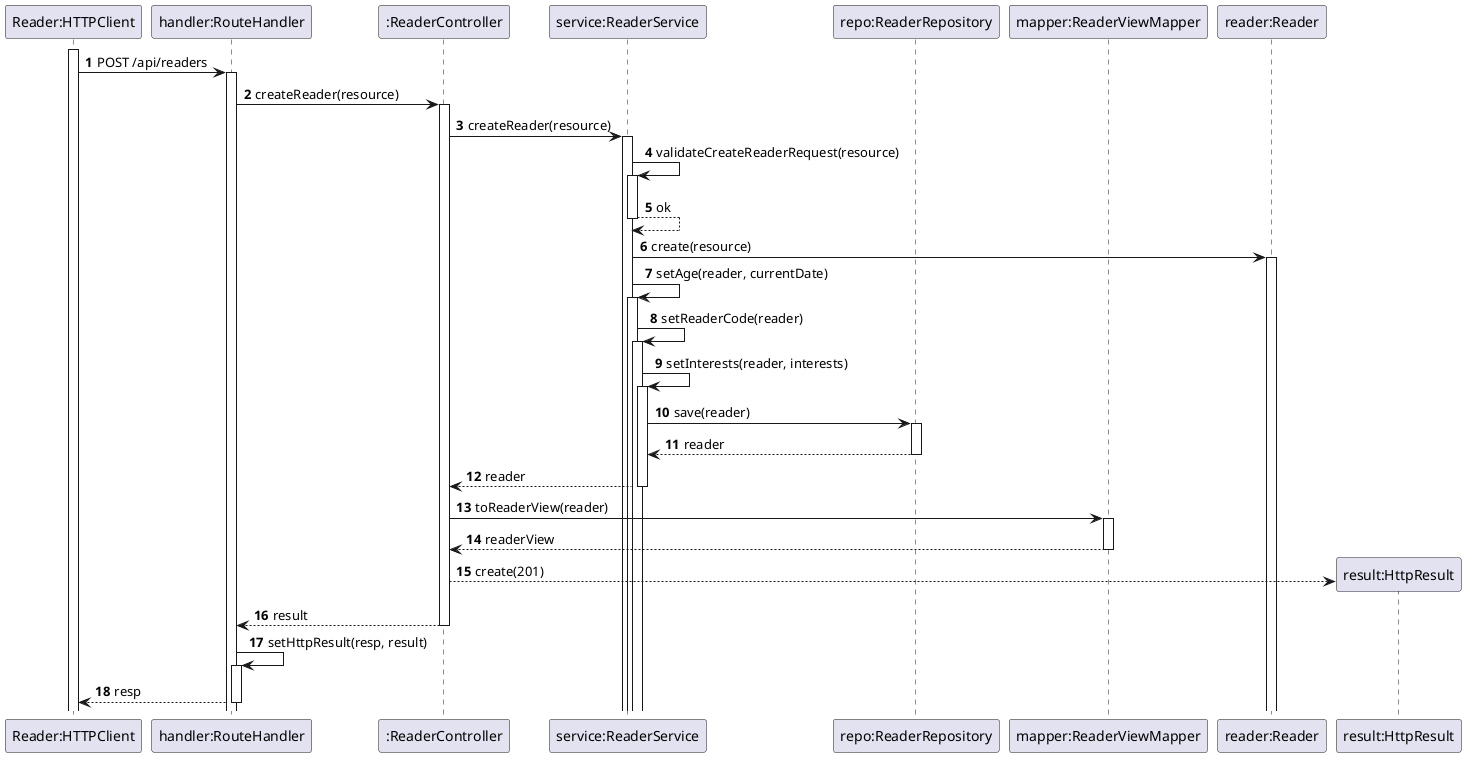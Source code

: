 @startuml

'https://plantuml.com/sequence-diagram

autoactivate on
autonumber

participant "Reader:HTTPClient" as HTTPClient
participant "handler:RouteHandler" as System
participant ":ReaderController" as Ctrl
participant "service:ReaderService" as Service
participant "repo:ReaderRepository" as Repo
participant "mapper:ReaderViewMapper" as ReaderViewMapper
participant "reader:Reader" as Reader
participant "result:HttpResult" as Result


activate HTTPClient

HTTPClient -> System: POST /api/readers
System -> Ctrl: createReader(resource)
Ctrl -> Service: createReader(resource)
Service -> Service: validateCreateReaderRequest(resource)
Service --> Service: ok
Service -> Reader: create(resource)
Service -> Service: setAge(reader, currentDate)
Service -> Service: setReaderCode(reader)
Service -> Service: setInterests(reader, interests)
Service -> Repo: save(reader)
Repo --> Service: reader
Service --> Ctrl: reader
Ctrl -> ReaderViewMapper: toReaderView(reader)
ReaderViewMapper --> Ctrl: readerView
Ctrl --> Result**: create(201)
Ctrl --> System: result
System -> System: setHttpResult(resp, result)
System --> HTTPClient: resp

@enduml
